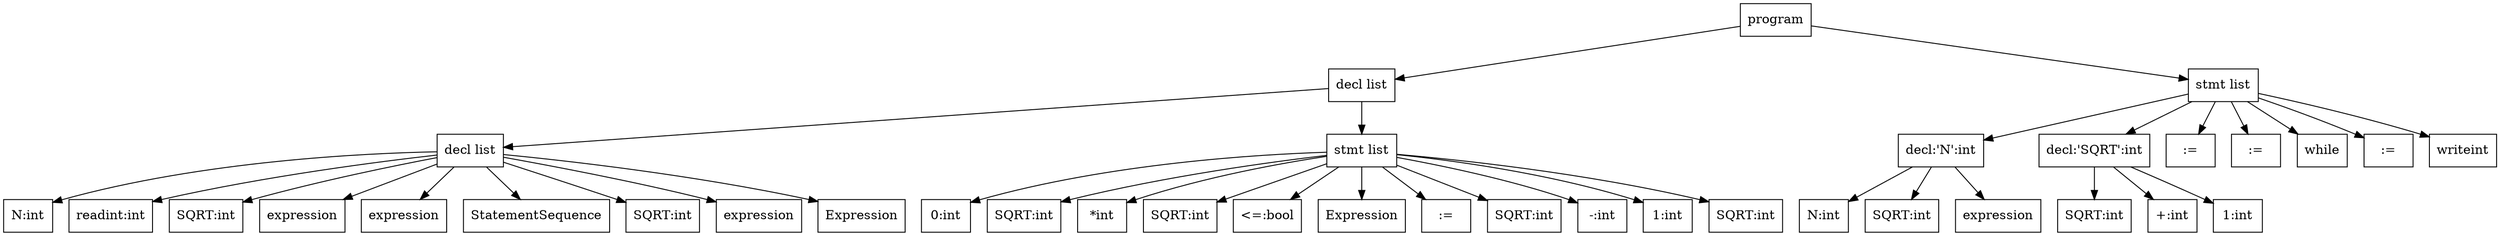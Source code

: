 digraph tl12Ast {
ordering=out;
node [shape = box, style = filled, fillcolor="white"];
n1 [label="program",shape=box]
n2 [label="decl list",shape=box]
n3 [label="stmt list",shape=box]
n4 [label="decl list",shape=box]
n5 [label="stmt list",shape=box]
n6 [label="decl:'N':int",shape=box]
n7 [label="decl:'SQRT':int",shape=box]
n8 [label=":=",shape=box]
n9 [label=":=",shape=box]
n10 [label="while",shape=box]
n11 [label=":=",shape=box]
n12 [label="writeint",shape=box]
n13 [label="N:int",shape=box]
n14 [label="readint:int",shape=box]
n15 [label="SQRT:int",shape=box]
n16 [label="expression",shape=box]
n17 [label="expression",shape=box]
n18 [label="StatementSequence",shape=box]
n19 [label="SQRT:int",shape=box]
n20 [label="expression",shape=box]
n21 [label="Expression",shape=box]
n22 [label="0:int",shape=box]
n23 [label="SQRT:int",shape=box]
n24 [label="*int",shape=box]
n25 [label="SQRT:int",shape=box]
n26 [label="<=:bool",shape=box]
n27 [label="Expression",shape=box]
n28 [label=":=",shape=box]
n29 [label="SQRT:int",shape=box]
n30 [label="-:int",shape=box]
n31 [label="1:int",shape=box]
n32 [label="SQRT:int",shape=box]
n33 [label="N:int",shape=box]
n34 [label="SQRT:int",shape=box]
n35 [label="expression",shape=box]
n36 [label="SQRT:int",shape=box]
n37 [label="+:int",shape=box]
n38 [label="1:int",shape=box]
n1 -> n2
n1 -> n3
n2 -> n4
n2 -> n5
n3 -> n6
n3 -> n7
n3 -> n8
n3 -> n9
n3 -> n10
n3 -> n11
n3 -> n12
n4 -> n13
n4 -> n14
n4 -> n15
n4 -> n16
n4 -> n17
n4 -> n18
n4 -> n19
n4 -> n20
n4 -> n21
n5 -> n22
n5 -> n23
n5 -> n24
n5 -> n25
n5 -> n26
n5 -> n27
n5 -> n28
n5 -> n29
n5 -> n30
n5 -> n31
n5 -> n32
n6 -> n33
n6 -> n34
n6 -> n35
n7 -> n36
n7 -> n37
n7 -> n38
}
